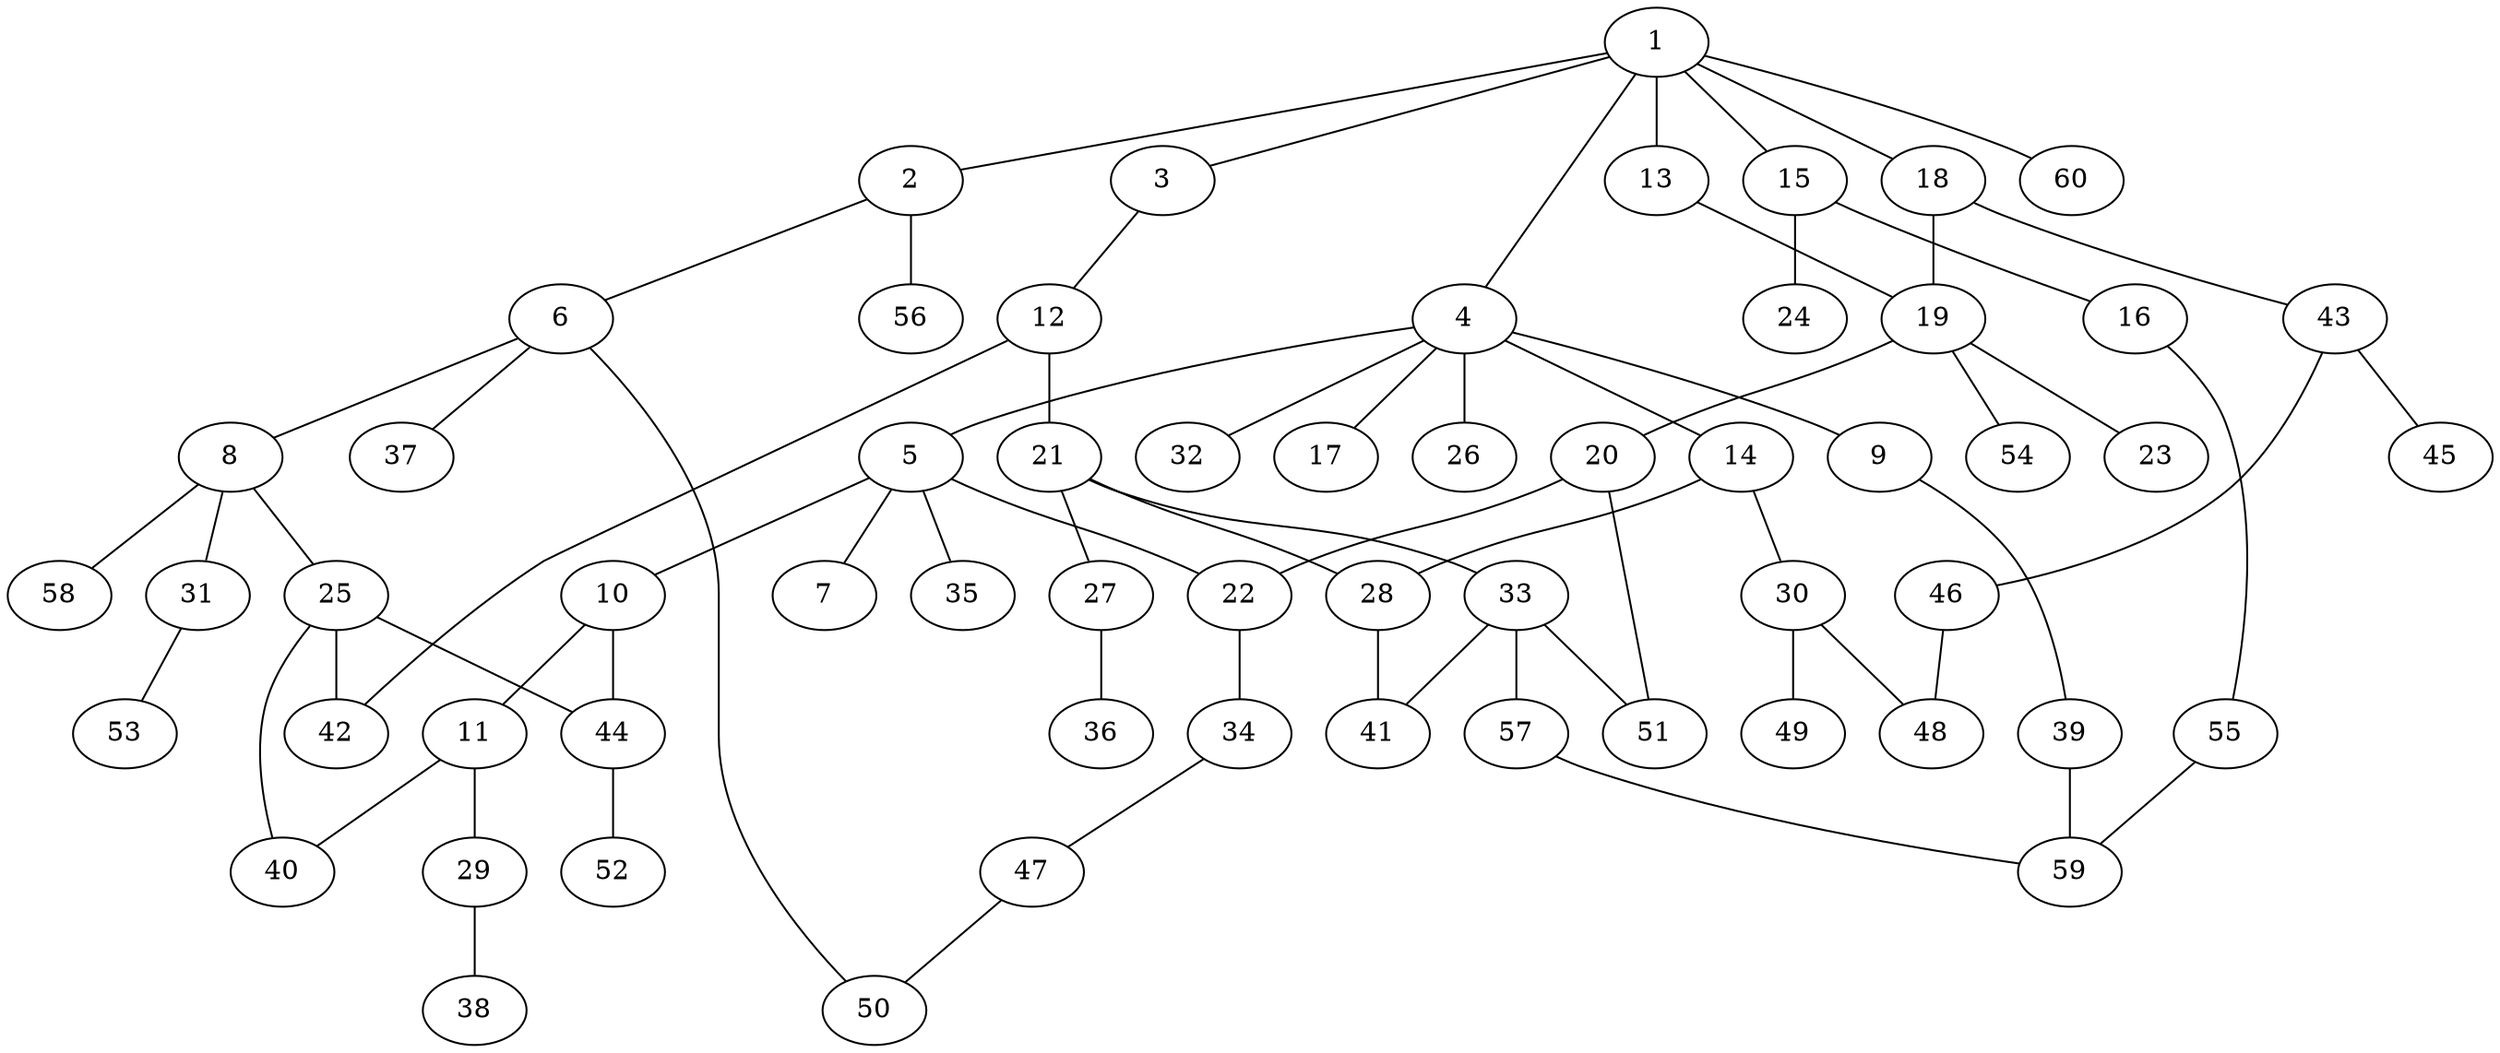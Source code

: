 graph graphname {1--2
1--3
1--4
1--13
1--15
1--18
1--60
2--6
2--56
3--12
4--5
4--9
4--14
4--17
4--26
4--32
5--7
5--10
5--22
5--35
6--8
6--37
6--50
8--25
8--31
8--58
9--39
10--11
10--44
11--29
11--40
12--21
12--42
13--19
14--28
14--30
15--16
15--24
16--55
18--19
18--43
19--20
19--23
19--54
20--22
20--51
21--27
21--28
21--33
22--34
25--40
25--42
25--44
27--36
28--41
29--38
30--48
30--49
31--53
33--41
33--51
33--57
34--47
39--59
43--45
43--46
44--52
46--48
47--50
55--59
57--59
}